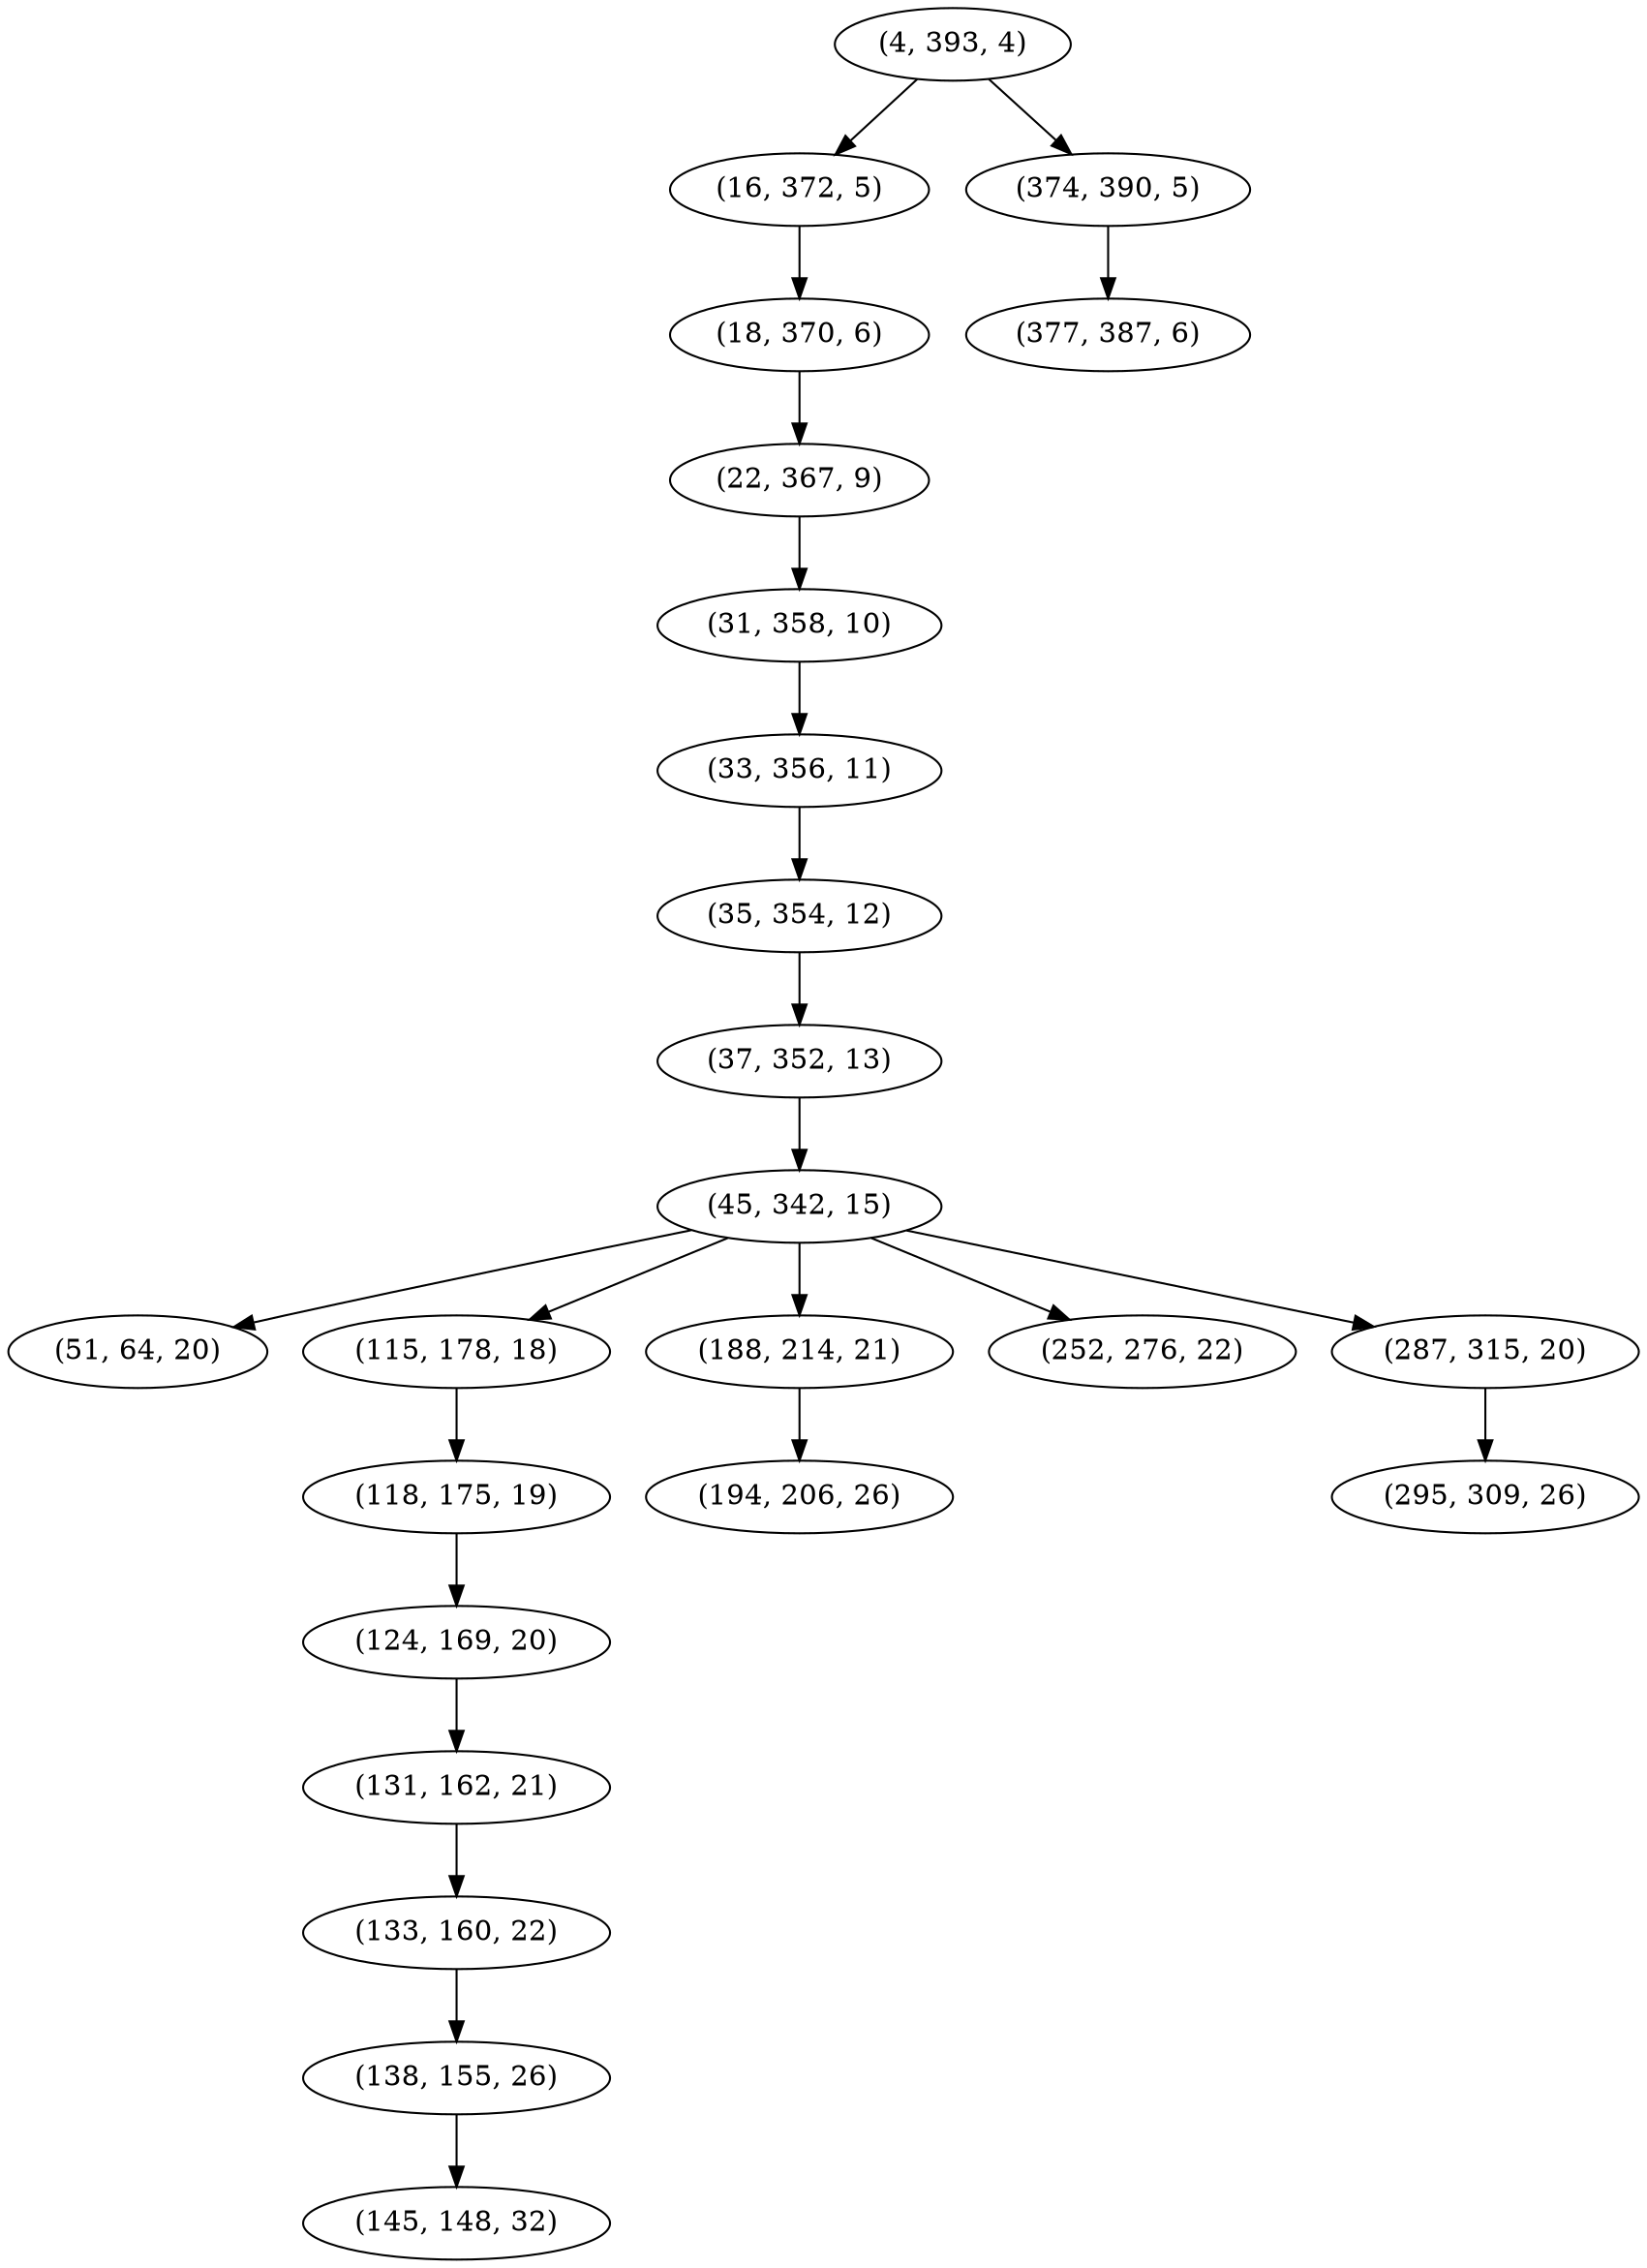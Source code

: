digraph tree {
    "(4, 393, 4)";
    "(16, 372, 5)";
    "(18, 370, 6)";
    "(22, 367, 9)";
    "(31, 358, 10)";
    "(33, 356, 11)";
    "(35, 354, 12)";
    "(37, 352, 13)";
    "(45, 342, 15)";
    "(51, 64, 20)";
    "(115, 178, 18)";
    "(118, 175, 19)";
    "(124, 169, 20)";
    "(131, 162, 21)";
    "(133, 160, 22)";
    "(138, 155, 26)";
    "(145, 148, 32)";
    "(188, 214, 21)";
    "(194, 206, 26)";
    "(252, 276, 22)";
    "(287, 315, 20)";
    "(295, 309, 26)";
    "(374, 390, 5)";
    "(377, 387, 6)";
    "(4, 393, 4)" -> "(16, 372, 5)";
    "(4, 393, 4)" -> "(374, 390, 5)";
    "(16, 372, 5)" -> "(18, 370, 6)";
    "(18, 370, 6)" -> "(22, 367, 9)";
    "(22, 367, 9)" -> "(31, 358, 10)";
    "(31, 358, 10)" -> "(33, 356, 11)";
    "(33, 356, 11)" -> "(35, 354, 12)";
    "(35, 354, 12)" -> "(37, 352, 13)";
    "(37, 352, 13)" -> "(45, 342, 15)";
    "(45, 342, 15)" -> "(51, 64, 20)";
    "(45, 342, 15)" -> "(115, 178, 18)";
    "(45, 342, 15)" -> "(188, 214, 21)";
    "(45, 342, 15)" -> "(252, 276, 22)";
    "(45, 342, 15)" -> "(287, 315, 20)";
    "(115, 178, 18)" -> "(118, 175, 19)";
    "(118, 175, 19)" -> "(124, 169, 20)";
    "(124, 169, 20)" -> "(131, 162, 21)";
    "(131, 162, 21)" -> "(133, 160, 22)";
    "(133, 160, 22)" -> "(138, 155, 26)";
    "(138, 155, 26)" -> "(145, 148, 32)";
    "(188, 214, 21)" -> "(194, 206, 26)";
    "(287, 315, 20)" -> "(295, 309, 26)";
    "(374, 390, 5)" -> "(377, 387, 6)";
}
